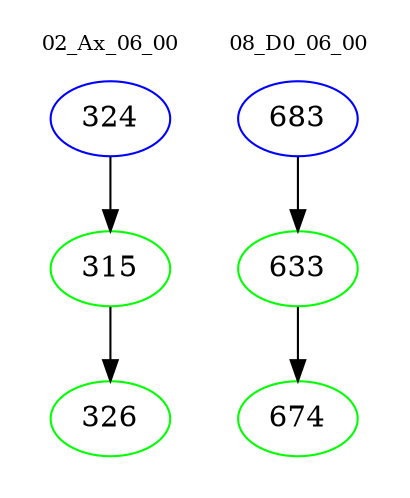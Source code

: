 digraph{
subgraph cluster_0 {
color = white
label = "02_Ax_06_00";
fontsize=10;
T0_324 [label="324", color="blue"]
T0_324 -> T0_315 [color="black"]
T0_315 [label="315", color="green"]
T0_315 -> T0_326 [color="black"]
T0_326 [label="326", color="green"]
}
subgraph cluster_1 {
color = white
label = "08_D0_06_00";
fontsize=10;
T1_683 [label="683", color="blue"]
T1_683 -> T1_633 [color="black"]
T1_633 [label="633", color="green"]
T1_633 -> T1_674 [color="black"]
T1_674 [label="674", color="green"]
}
}
